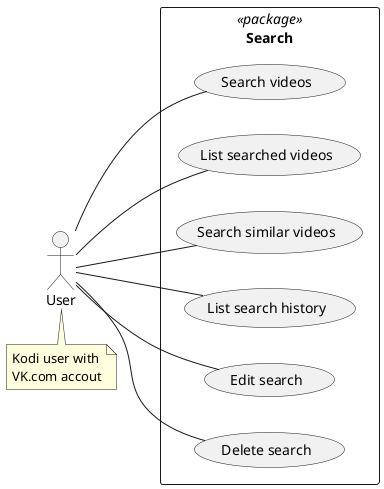 @startuml
left to right direction

'user
actor "User" as user
note "Kodi user with\nVK.com accout" as n
    user . n

'search
rectangle "Search" <<package>> {
    user -- (Search videos)
    user -- (List searched videos)
    user -- (Search similar videos)
    user -- (List search history)
    user -- (Edit search)
    user -- (Delete search)
}

@enduml